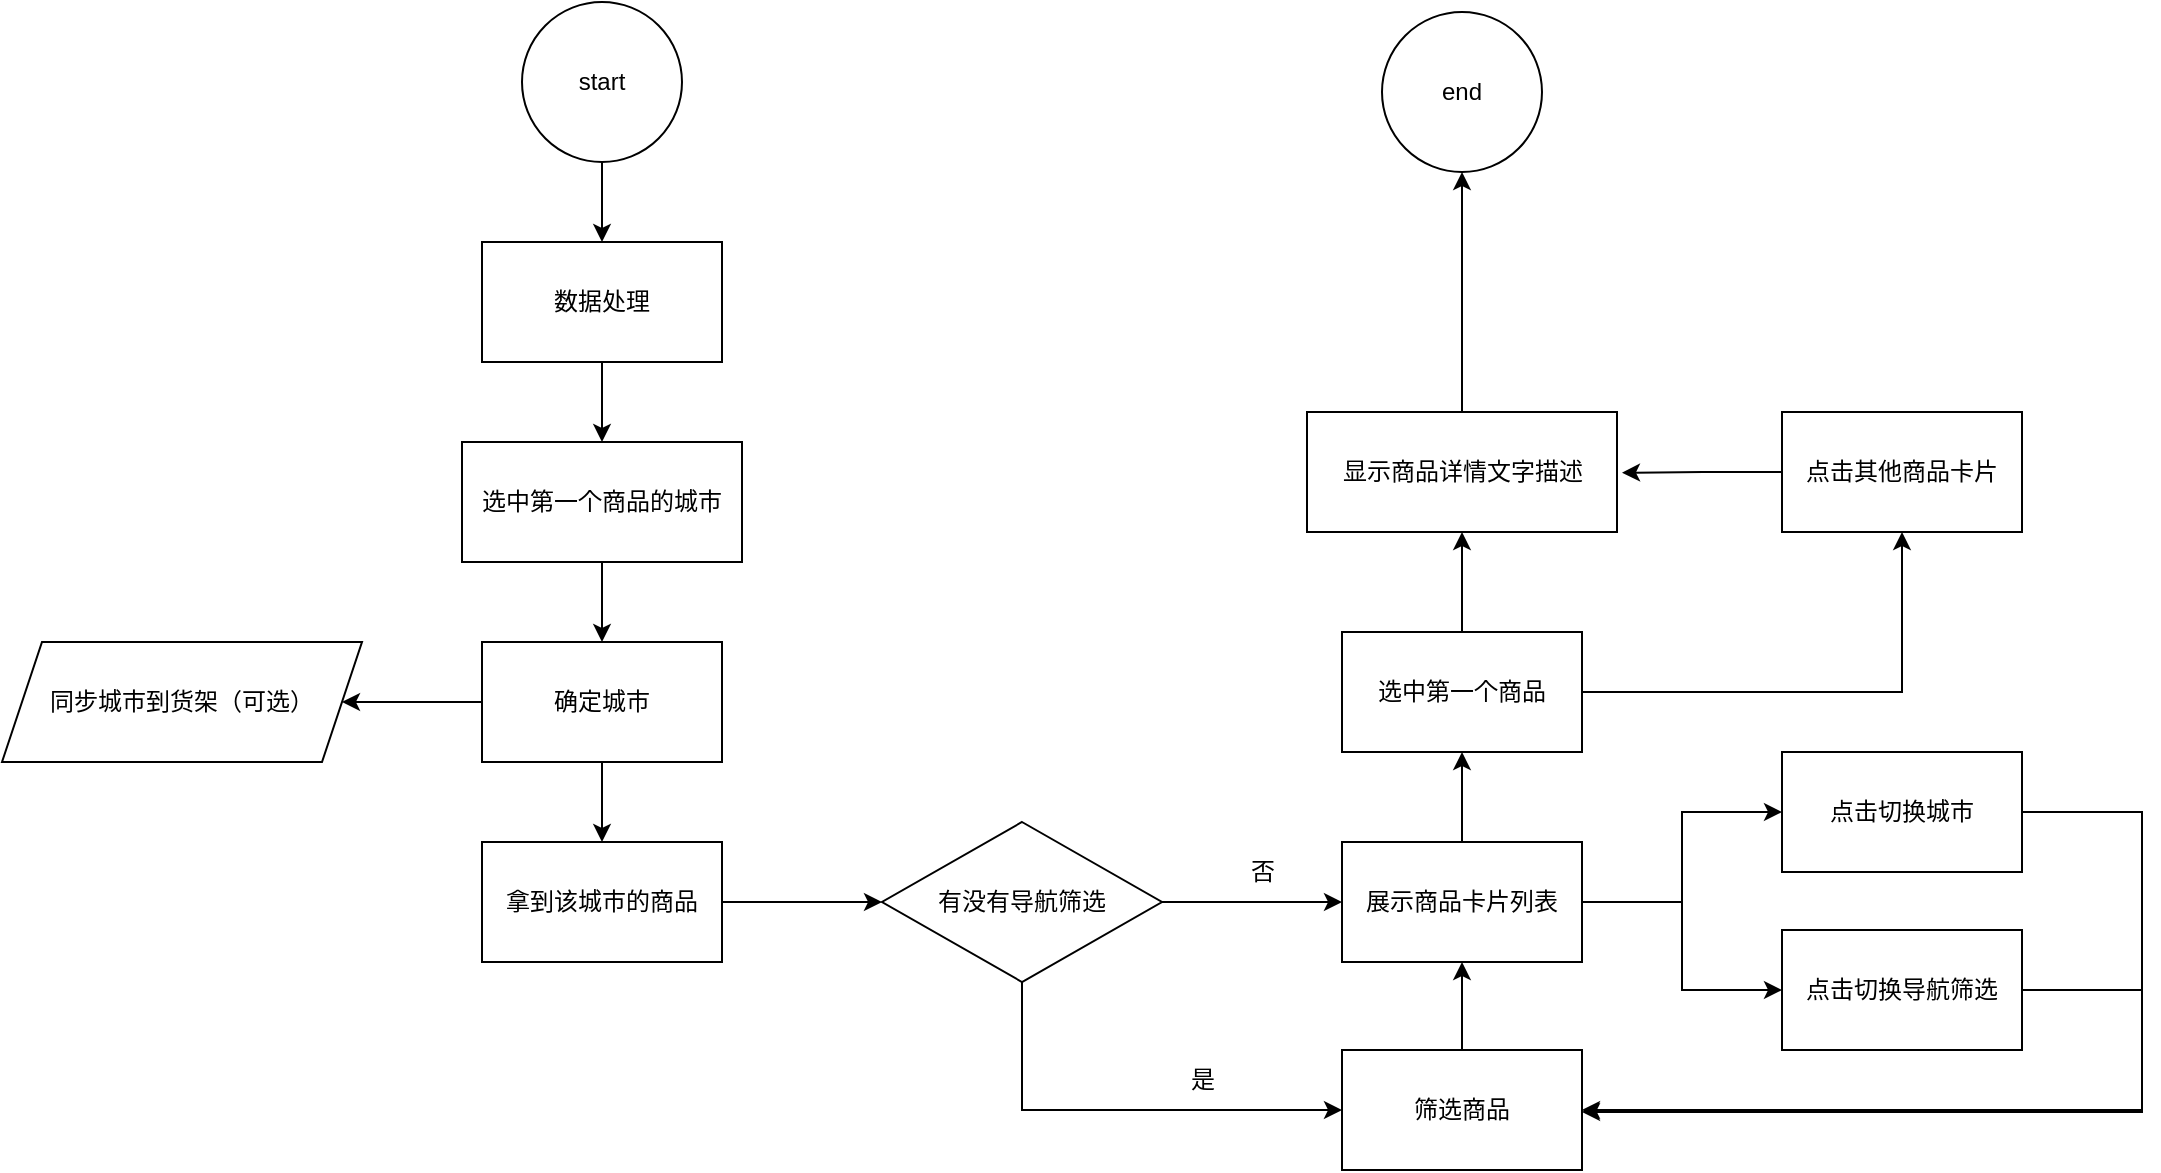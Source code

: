 <mxfile version="22.1.17" type="github">
  <diagram name="第 1 页" id="ovTRDBLLfGg_3lfxEc8-">
    <mxGraphModel dx="355" dy="216" grid="1" gridSize="10" guides="1" tooltips="1" connect="1" arrows="1" fold="1" page="1" pageScale="1" pageWidth="827" pageHeight="1169" math="0" shadow="0">
      <root>
        <mxCell id="0" />
        <mxCell id="1" parent="0" />
        <mxCell id="P6am1493ZZcl8wL2A_yh-67" style="edgeStyle=orthogonalEdgeStyle;rounded=0;orthogonalLoop=1;jettySize=auto;html=1;exitX=1;exitY=0.5;exitDx=0;exitDy=0;entryX=0;entryY=0.5;entryDx=0;entryDy=0;" edge="1" parent="1" source="P6am1493ZZcl8wL2A_yh-5" target="P6am1493ZZcl8wL2A_yh-31">
          <mxGeometry relative="1" as="geometry" />
        </mxCell>
        <mxCell id="P6am1493ZZcl8wL2A_yh-70" style="edgeStyle=orthogonalEdgeStyle;rounded=0;orthogonalLoop=1;jettySize=auto;html=1;exitX=0.5;exitY=1;exitDx=0;exitDy=0;entryX=0;entryY=0.5;entryDx=0;entryDy=0;" edge="1" parent="1" source="P6am1493ZZcl8wL2A_yh-5" target="P6am1493ZZcl8wL2A_yh-7">
          <mxGeometry relative="1" as="geometry" />
        </mxCell>
        <mxCell id="P6am1493ZZcl8wL2A_yh-5" value="有没有导航筛选" style="rhombus;whiteSpace=wrap;html=1;rounded=0;" vertex="1" parent="1">
          <mxGeometry x="440" y="995" width="140" height="80" as="geometry" />
        </mxCell>
        <mxCell id="P6am1493ZZcl8wL2A_yh-73" style="edgeStyle=orthogonalEdgeStyle;rounded=0;orthogonalLoop=1;jettySize=auto;html=1;exitX=0.5;exitY=0;exitDx=0;exitDy=0;entryX=0.5;entryY=1;entryDx=0;entryDy=0;" edge="1" parent="1" source="P6am1493ZZcl8wL2A_yh-7" target="P6am1493ZZcl8wL2A_yh-31">
          <mxGeometry relative="1" as="geometry" />
        </mxCell>
        <mxCell id="P6am1493ZZcl8wL2A_yh-7" value="筛选商品" style="whiteSpace=wrap;html=1;rounded=0;" vertex="1" parent="1">
          <mxGeometry x="670" y="1109" width="120" height="60" as="geometry" />
        </mxCell>
        <mxCell id="P6am1493ZZcl8wL2A_yh-60" style="edgeStyle=orthogonalEdgeStyle;rounded=0;orthogonalLoop=1;jettySize=auto;html=1;" edge="1" parent="1" source="P6am1493ZZcl8wL2A_yh-9" target="P6am1493ZZcl8wL2A_yh-18">
          <mxGeometry relative="1" as="geometry" />
        </mxCell>
        <mxCell id="P6am1493ZZcl8wL2A_yh-9" value="数据处理" style="whiteSpace=wrap;html=1;rounded=0;" vertex="1" parent="1">
          <mxGeometry x="240" y="705" width="120" height="60" as="geometry" />
        </mxCell>
        <mxCell id="P6am1493ZZcl8wL2A_yh-61" style="edgeStyle=orthogonalEdgeStyle;rounded=0;orthogonalLoop=1;jettySize=auto;html=1;exitX=0.5;exitY=1;exitDx=0;exitDy=0;" edge="1" parent="1" source="P6am1493ZZcl8wL2A_yh-18" target="P6am1493ZZcl8wL2A_yh-25">
          <mxGeometry relative="1" as="geometry" />
        </mxCell>
        <mxCell id="P6am1493ZZcl8wL2A_yh-18" value="选中第一个商品的城市" style="whiteSpace=wrap;html=1;rounded=0;" vertex="1" parent="1">
          <mxGeometry x="230" y="805" width="140" height="60" as="geometry" />
        </mxCell>
        <mxCell id="P6am1493ZZcl8wL2A_yh-23" style="edgeStyle=orthogonalEdgeStyle;rounded=0;orthogonalLoop=1;jettySize=auto;html=1;exitX=0;exitY=0.5;exitDx=0;exitDy=0;entryX=1;entryY=0.5;entryDx=0;entryDy=0;" edge="1" parent="1" source="P6am1493ZZcl8wL2A_yh-25" target="P6am1493ZZcl8wL2A_yh-42">
          <mxGeometry relative="1" as="geometry" />
        </mxCell>
        <mxCell id="P6am1493ZZcl8wL2A_yh-24" value="" style="edgeStyle=orthogonalEdgeStyle;rounded=0;orthogonalLoop=1;jettySize=auto;html=1;" edge="1" parent="1" source="P6am1493ZZcl8wL2A_yh-25" target="P6am1493ZZcl8wL2A_yh-44">
          <mxGeometry relative="1" as="geometry" />
        </mxCell>
        <mxCell id="P6am1493ZZcl8wL2A_yh-25" value="确定城市" style="whiteSpace=wrap;html=1;rounded=0;" vertex="1" parent="1">
          <mxGeometry x="240" y="905" width="120" height="60" as="geometry" />
        </mxCell>
        <mxCell id="P6am1493ZZcl8wL2A_yh-74" style="edgeStyle=orthogonalEdgeStyle;rounded=0;orthogonalLoop=1;jettySize=auto;html=1;exitX=0.5;exitY=0;exitDx=0;exitDy=0;entryX=0.5;entryY=1;entryDx=0;entryDy=0;" edge="1" parent="1" source="P6am1493ZZcl8wL2A_yh-31" target="P6am1493ZZcl8wL2A_yh-35">
          <mxGeometry relative="1" as="geometry" />
        </mxCell>
        <mxCell id="P6am1493ZZcl8wL2A_yh-81" style="edgeStyle=orthogonalEdgeStyle;rounded=0;orthogonalLoop=1;jettySize=auto;html=1;exitX=1;exitY=0.5;exitDx=0;exitDy=0;entryX=0;entryY=0.5;entryDx=0;entryDy=0;" edge="1" parent="1" source="P6am1493ZZcl8wL2A_yh-31" target="P6am1493ZZcl8wL2A_yh-41">
          <mxGeometry relative="1" as="geometry" />
        </mxCell>
        <mxCell id="P6am1493ZZcl8wL2A_yh-82" style="edgeStyle=orthogonalEdgeStyle;rounded=0;orthogonalLoop=1;jettySize=auto;html=1;exitX=1;exitY=0.5;exitDx=0;exitDy=0;entryX=0;entryY=0.5;entryDx=0;entryDy=0;" edge="1" parent="1" source="P6am1493ZZcl8wL2A_yh-31" target="P6am1493ZZcl8wL2A_yh-46">
          <mxGeometry relative="1" as="geometry" />
        </mxCell>
        <mxCell id="P6am1493ZZcl8wL2A_yh-31" value="展示商品卡片列表" style="whiteSpace=wrap;html=1;rounded=0;" vertex="1" parent="1">
          <mxGeometry x="670" y="1005" width="120" height="60" as="geometry" />
        </mxCell>
        <mxCell id="P6am1493ZZcl8wL2A_yh-75" style="edgeStyle=orthogonalEdgeStyle;rounded=0;orthogonalLoop=1;jettySize=auto;html=1;exitX=0.5;exitY=0;exitDx=0;exitDy=0;entryX=0.5;entryY=1;entryDx=0;entryDy=0;" edge="1" parent="1" source="P6am1493ZZcl8wL2A_yh-35" target="P6am1493ZZcl8wL2A_yh-37">
          <mxGeometry relative="1" as="geometry" />
        </mxCell>
        <mxCell id="P6am1493ZZcl8wL2A_yh-76" style="edgeStyle=orthogonalEdgeStyle;rounded=0;orthogonalLoop=1;jettySize=auto;html=1;exitX=1;exitY=0.5;exitDx=0;exitDy=0;" edge="1" parent="1" source="P6am1493ZZcl8wL2A_yh-35" target="P6am1493ZZcl8wL2A_yh-39">
          <mxGeometry relative="1" as="geometry" />
        </mxCell>
        <mxCell id="P6am1493ZZcl8wL2A_yh-35" value="选中第一个商品" style="whiteSpace=wrap;html=1;rounded=0;" vertex="1" parent="1">
          <mxGeometry x="670" y="900" width="120" height="60" as="geometry" />
        </mxCell>
        <mxCell id="P6am1493ZZcl8wL2A_yh-78" style="edgeStyle=orthogonalEdgeStyle;rounded=0;orthogonalLoop=1;jettySize=auto;html=1;exitX=0.5;exitY=0;exitDx=0;exitDy=0;entryX=0.5;entryY=1;entryDx=0;entryDy=0;" edge="1" parent="1" source="P6am1493ZZcl8wL2A_yh-37" target="P6am1493ZZcl8wL2A_yh-54">
          <mxGeometry relative="1" as="geometry" />
        </mxCell>
        <mxCell id="P6am1493ZZcl8wL2A_yh-37" value="显示商品详情文字描述" style="whiteSpace=wrap;html=1;rounded=0;" vertex="1" parent="1">
          <mxGeometry x="652.5" y="790" width="155" height="60" as="geometry" />
        </mxCell>
        <mxCell id="P6am1493ZZcl8wL2A_yh-80" style="edgeStyle=orthogonalEdgeStyle;rounded=0;orthogonalLoop=1;jettySize=auto;html=1;exitX=0;exitY=0.5;exitDx=0;exitDy=0;" edge="1" parent="1" source="P6am1493ZZcl8wL2A_yh-39">
          <mxGeometry relative="1" as="geometry">
            <mxPoint x="810" y="820.391" as="targetPoint" />
          </mxGeometry>
        </mxCell>
        <mxCell id="P6am1493ZZcl8wL2A_yh-39" value="点击其他商品卡片" style="whiteSpace=wrap;html=1;rounded=0;" vertex="1" parent="1">
          <mxGeometry x="890" y="790" width="120" height="60" as="geometry" />
        </mxCell>
        <mxCell id="P6am1493ZZcl8wL2A_yh-83" style="edgeStyle=orthogonalEdgeStyle;rounded=0;orthogonalLoop=1;jettySize=auto;html=1;exitX=1;exitY=0.5;exitDx=0;exitDy=0;entryX=1;entryY=0.5;entryDx=0;entryDy=0;" edge="1" parent="1" source="P6am1493ZZcl8wL2A_yh-41" target="P6am1493ZZcl8wL2A_yh-7">
          <mxGeometry relative="1" as="geometry">
            <Array as="points">
              <mxPoint x="1070" y="990" />
              <mxPoint x="1070" y="1139" />
            </Array>
          </mxGeometry>
        </mxCell>
        <mxCell id="P6am1493ZZcl8wL2A_yh-41" value="点击切换城市" style="whiteSpace=wrap;html=1;rounded=0;" vertex="1" parent="1">
          <mxGeometry x="890" y="960" width="120" height="60" as="geometry" />
        </mxCell>
        <mxCell id="P6am1493ZZcl8wL2A_yh-42" value="同步城市到货架（可选）" style="shape=parallelogram;perimeter=parallelogramPerimeter;whiteSpace=wrap;html=1;fixedSize=1;" vertex="1" parent="1">
          <mxGeometry y="905" width="180" height="60" as="geometry" />
        </mxCell>
        <mxCell id="P6am1493ZZcl8wL2A_yh-79" style="edgeStyle=orthogonalEdgeStyle;rounded=0;orthogonalLoop=1;jettySize=auto;html=1;exitX=1;exitY=0.5;exitDx=0;exitDy=0;entryX=0;entryY=0.5;entryDx=0;entryDy=0;" edge="1" parent="1" source="P6am1493ZZcl8wL2A_yh-44" target="P6am1493ZZcl8wL2A_yh-5">
          <mxGeometry relative="1" as="geometry" />
        </mxCell>
        <mxCell id="P6am1493ZZcl8wL2A_yh-44" value="拿到该城市的商品" style="whiteSpace=wrap;html=1;rounded=0;" vertex="1" parent="1">
          <mxGeometry x="240" y="1005" width="120" height="60" as="geometry" />
        </mxCell>
        <mxCell id="P6am1493ZZcl8wL2A_yh-84" style="edgeStyle=orthogonalEdgeStyle;rounded=0;orthogonalLoop=1;jettySize=auto;html=1;exitX=1;exitY=0.5;exitDx=0;exitDy=0;" edge="1" parent="1" source="P6am1493ZZcl8wL2A_yh-46">
          <mxGeometry relative="1" as="geometry">
            <mxPoint x="790" y="1140" as="targetPoint" />
            <Array as="points">
              <mxPoint x="1070" y="1079" />
              <mxPoint x="1070" y="1140" />
            </Array>
          </mxGeometry>
        </mxCell>
        <mxCell id="P6am1493ZZcl8wL2A_yh-46" value="点击切换导航筛选" style="whiteSpace=wrap;html=1;rounded=0;" vertex="1" parent="1">
          <mxGeometry x="890" y="1049" width="120" height="60" as="geometry" />
        </mxCell>
        <mxCell id="P6am1493ZZcl8wL2A_yh-54" value="end" style="ellipse;whiteSpace=wrap;html=1;rounded=0;" vertex="1" parent="1">
          <mxGeometry x="690" y="590" width="80" height="80" as="geometry" />
        </mxCell>
        <mxCell id="P6am1493ZZcl8wL2A_yh-62" style="edgeStyle=orthogonalEdgeStyle;rounded=0;orthogonalLoop=1;jettySize=auto;html=1;exitX=0.5;exitY=1;exitDx=0;exitDy=0;" edge="1" parent="1" source="P6am1493ZZcl8wL2A_yh-56" target="P6am1493ZZcl8wL2A_yh-9">
          <mxGeometry relative="1" as="geometry" />
        </mxCell>
        <mxCell id="P6am1493ZZcl8wL2A_yh-56" value="start" style="ellipse;whiteSpace=wrap;html=1;rounded=0;" vertex="1" parent="1">
          <mxGeometry x="260" y="585" width="80" height="80" as="geometry" />
        </mxCell>
        <mxCell id="P6am1493ZZcl8wL2A_yh-71" value="是" style="text;html=1;align=center;verticalAlign=middle;resizable=0;points=[];autosize=1;strokeColor=none;fillColor=none;" vertex="1" parent="1">
          <mxGeometry x="580" y="1109" width="40" height="30" as="geometry" />
        </mxCell>
        <mxCell id="P6am1493ZZcl8wL2A_yh-72" value="否" style="text;html=1;align=center;verticalAlign=middle;resizable=0;points=[];autosize=1;strokeColor=none;fillColor=none;" vertex="1" parent="1">
          <mxGeometry x="610" y="1005" width="40" height="30" as="geometry" />
        </mxCell>
      </root>
    </mxGraphModel>
  </diagram>
</mxfile>
